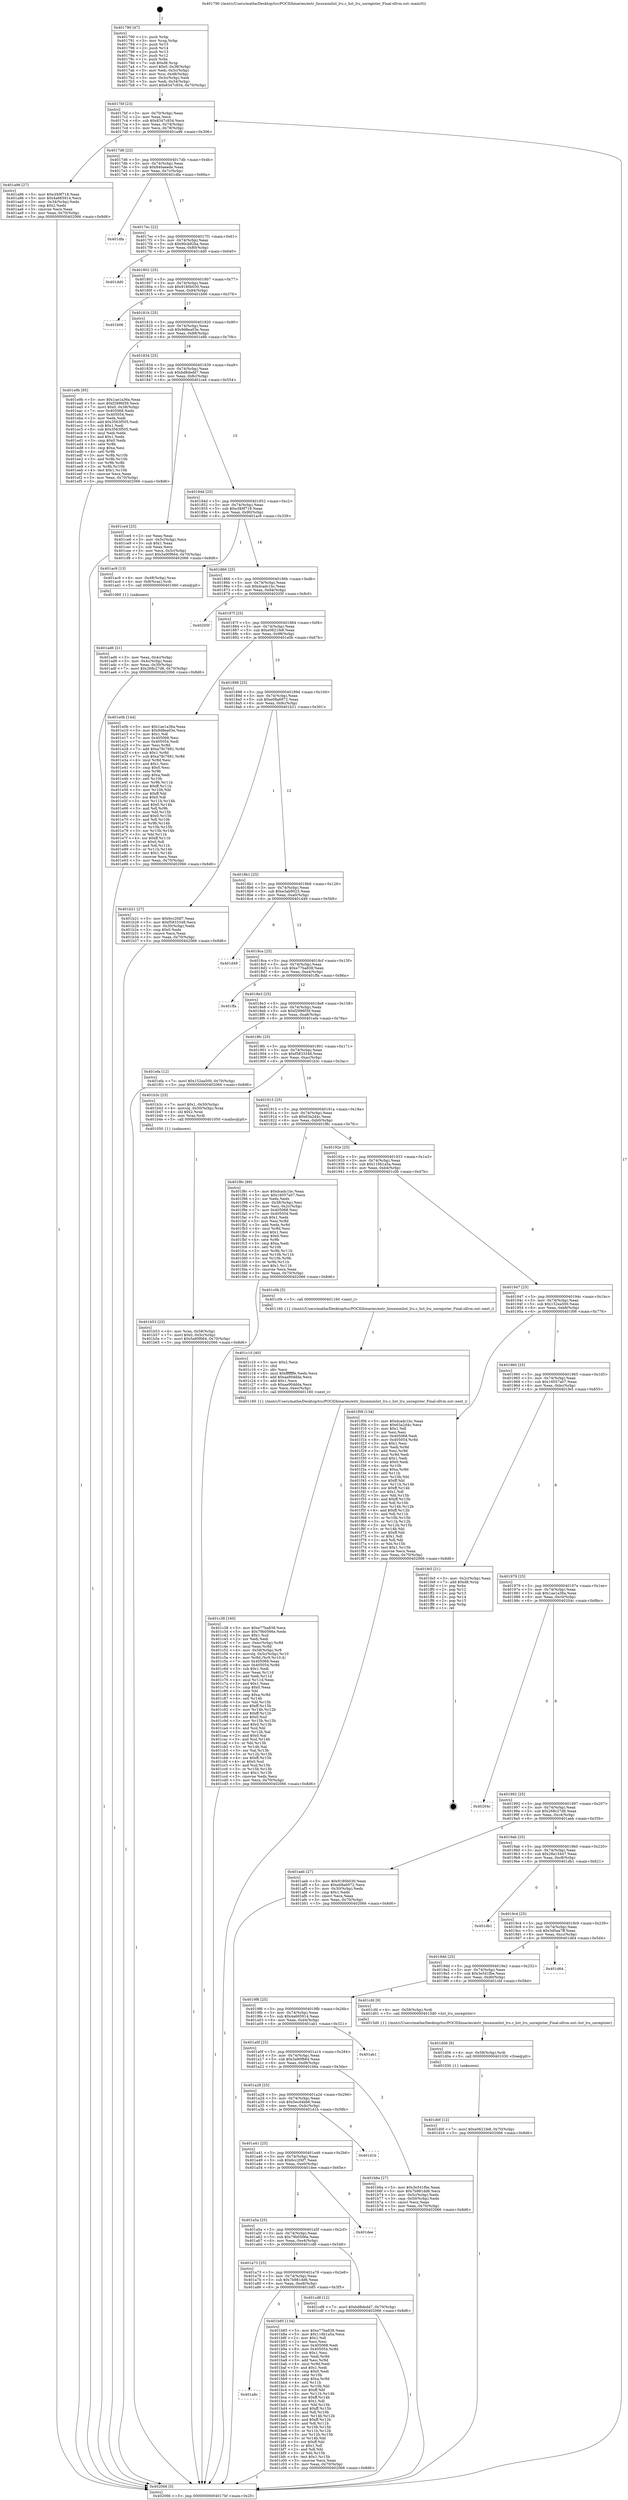 digraph "0x401790" {
  label = "0x401790 (/mnt/c/Users/mathe/Desktop/tcc/POCII/binaries/extr_linuxmmlist_lru.c_list_lru_unregister_Final-ollvm.out::main(0))"
  labelloc = "t"
  node[shape=record]

  Entry [label="",width=0.3,height=0.3,shape=circle,fillcolor=black,style=filled]
  "0x4017bf" [label="{
     0x4017bf [23]\l
     | [instrs]\l
     &nbsp;&nbsp;0x4017bf \<+3\>: mov -0x70(%rbp),%eax\l
     &nbsp;&nbsp;0x4017c2 \<+2\>: mov %eax,%ecx\l
     &nbsp;&nbsp;0x4017c4 \<+6\>: sub $0x8347c934,%ecx\l
     &nbsp;&nbsp;0x4017ca \<+3\>: mov %eax,-0x74(%rbp)\l
     &nbsp;&nbsp;0x4017cd \<+3\>: mov %ecx,-0x78(%rbp)\l
     &nbsp;&nbsp;0x4017d0 \<+6\>: je 0000000000401a96 \<main+0x306\>\l
  }"]
  "0x401a96" [label="{
     0x401a96 [27]\l
     | [instrs]\l
     &nbsp;&nbsp;0x401a96 \<+5\>: mov $0xcf49f718,%eax\l
     &nbsp;&nbsp;0x401a9b \<+5\>: mov $0x4a665914,%ecx\l
     &nbsp;&nbsp;0x401aa0 \<+3\>: mov -0x34(%rbp),%edx\l
     &nbsp;&nbsp;0x401aa3 \<+3\>: cmp $0x2,%edx\l
     &nbsp;&nbsp;0x401aa6 \<+3\>: cmovne %ecx,%eax\l
     &nbsp;&nbsp;0x401aa9 \<+3\>: mov %eax,-0x70(%rbp)\l
     &nbsp;&nbsp;0x401aac \<+5\>: jmp 0000000000402066 \<main+0x8d6\>\l
  }"]
  "0x4017d6" [label="{
     0x4017d6 [22]\l
     | [instrs]\l
     &nbsp;&nbsp;0x4017d6 \<+5\>: jmp 00000000004017db \<main+0x4b\>\l
     &nbsp;&nbsp;0x4017db \<+3\>: mov -0x74(%rbp),%eax\l
     &nbsp;&nbsp;0x4017de \<+5\>: sub $0x840aeede,%eax\l
     &nbsp;&nbsp;0x4017e3 \<+3\>: mov %eax,-0x7c(%rbp)\l
     &nbsp;&nbsp;0x4017e6 \<+6\>: je 0000000000401dfa \<main+0x66a\>\l
  }"]
  "0x402066" [label="{
     0x402066 [5]\l
     | [instrs]\l
     &nbsp;&nbsp;0x402066 \<+5\>: jmp 00000000004017bf \<main+0x2f\>\l
  }"]
  "0x401790" [label="{
     0x401790 [47]\l
     | [instrs]\l
     &nbsp;&nbsp;0x401790 \<+1\>: push %rbp\l
     &nbsp;&nbsp;0x401791 \<+3\>: mov %rsp,%rbp\l
     &nbsp;&nbsp;0x401794 \<+2\>: push %r15\l
     &nbsp;&nbsp;0x401796 \<+2\>: push %r14\l
     &nbsp;&nbsp;0x401798 \<+2\>: push %r13\l
     &nbsp;&nbsp;0x40179a \<+2\>: push %r12\l
     &nbsp;&nbsp;0x40179c \<+1\>: push %rbx\l
     &nbsp;&nbsp;0x40179d \<+7\>: sub $0xd8,%rsp\l
     &nbsp;&nbsp;0x4017a4 \<+7\>: movl $0x0,-0x38(%rbp)\l
     &nbsp;&nbsp;0x4017ab \<+3\>: mov %edi,-0x3c(%rbp)\l
     &nbsp;&nbsp;0x4017ae \<+4\>: mov %rsi,-0x48(%rbp)\l
     &nbsp;&nbsp;0x4017b2 \<+3\>: mov -0x3c(%rbp),%edi\l
     &nbsp;&nbsp;0x4017b5 \<+3\>: mov %edi,-0x34(%rbp)\l
     &nbsp;&nbsp;0x4017b8 \<+7\>: movl $0x8347c934,-0x70(%rbp)\l
  }"]
  Exit [label="",width=0.3,height=0.3,shape=circle,fillcolor=black,style=filled,peripheries=2]
  "0x401dfa" [label="{
     0x401dfa\l
  }", style=dashed]
  "0x4017ec" [label="{
     0x4017ec [22]\l
     | [instrs]\l
     &nbsp;&nbsp;0x4017ec \<+5\>: jmp 00000000004017f1 \<main+0x61\>\l
     &nbsp;&nbsp;0x4017f1 \<+3\>: mov -0x74(%rbp),%eax\l
     &nbsp;&nbsp;0x4017f4 \<+5\>: sub $0x90cb82ba,%eax\l
     &nbsp;&nbsp;0x4017f9 \<+3\>: mov %eax,-0x80(%rbp)\l
     &nbsp;&nbsp;0x4017fc \<+6\>: je 0000000000401dd0 \<main+0x640\>\l
  }"]
  "0x401d0f" [label="{
     0x401d0f [12]\l
     | [instrs]\l
     &nbsp;&nbsp;0x401d0f \<+7\>: movl $0xe0621fe8,-0x70(%rbp)\l
     &nbsp;&nbsp;0x401d16 \<+5\>: jmp 0000000000402066 \<main+0x8d6\>\l
  }"]
  "0x401dd0" [label="{
     0x401dd0\l
  }", style=dashed]
  "0x401802" [label="{
     0x401802 [25]\l
     | [instrs]\l
     &nbsp;&nbsp;0x401802 \<+5\>: jmp 0000000000401807 \<main+0x77\>\l
     &nbsp;&nbsp;0x401807 \<+3\>: mov -0x74(%rbp),%eax\l
     &nbsp;&nbsp;0x40180a \<+5\>: sub $0x9180b030,%eax\l
     &nbsp;&nbsp;0x40180f \<+6\>: mov %eax,-0x84(%rbp)\l
     &nbsp;&nbsp;0x401815 \<+6\>: je 0000000000401b06 \<main+0x376\>\l
  }"]
  "0x401d06" [label="{
     0x401d06 [9]\l
     | [instrs]\l
     &nbsp;&nbsp;0x401d06 \<+4\>: mov -0x58(%rbp),%rdi\l
     &nbsp;&nbsp;0x401d0a \<+5\>: call 0000000000401030 \<free@plt\>\l
     | [calls]\l
     &nbsp;&nbsp;0x401030 \{1\} (unknown)\l
  }"]
  "0x401b06" [label="{
     0x401b06\l
  }", style=dashed]
  "0x40181b" [label="{
     0x40181b [25]\l
     | [instrs]\l
     &nbsp;&nbsp;0x40181b \<+5\>: jmp 0000000000401820 \<main+0x90\>\l
     &nbsp;&nbsp;0x401820 \<+3\>: mov -0x74(%rbp),%eax\l
     &nbsp;&nbsp;0x401823 \<+5\>: sub $0x9d8ea03e,%eax\l
     &nbsp;&nbsp;0x401828 \<+6\>: mov %eax,-0x88(%rbp)\l
     &nbsp;&nbsp;0x40182e \<+6\>: je 0000000000401e9b \<main+0x70b\>\l
  }"]
  "0x401c38" [label="{
     0x401c38 [160]\l
     | [instrs]\l
     &nbsp;&nbsp;0x401c38 \<+5\>: mov $0xe77ba838,%ecx\l
     &nbsp;&nbsp;0x401c3d \<+5\>: mov $0x79b0566e,%edx\l
     &nbsp;&nbsp;0x401c42 \<+3\>: mov $0x1,%sil\l
     &nbsp;&nbsp;0x401c45 \<+2\>: xor %edi,%edi\l
     &nbsp;&nbsp;0x401c47 \<+7\>: mov -0xec(%rbp),%r8d\l
     &nbsp;&nbsp;0x401c4e \<+4\>: imul %eax,%r8d\l
     &nbsp;&nbsp;0x401c52 \<+4\>: mov -0x58(%rbp),%r9\l
     &nbsp;&nbsp;0x401c56 \<+4\>: movslq -0x5c(%rbp),%r10\l
     &nbsp;&nbsp;0x401c5a \<+4\>: mov %r8d,(%r9,%r10,4)\l
     &nbsp;&nbsp;0x401c5e \<+7\>: mov 0x405068,%eax\l
     &nbsp;&nbsp;0x401c65 \<+8\>: mov 0x405054,%r8d\l
     &nbsp;&nbsp;0x401c6d \<+3\>: sub $0x1,%edi\l
     &nbsp;&nbsp;0x401c70 \<+3\>: mov %eax,%r11d\l
     &nbsp;&nbsp;0x401c73 \<+3\>: add %edi,%r11d\l
     &nbsp;&nbsp;0x401c76 \<+4\>: imul %r11d,%eax\l
     &nbsp;&nbsp;0x401c7a \<+3\>: and $0x1,%eax\l
     &nbsp;&nbsp;0x401c7d \<+3\>: cmp $0x0,%eax\l
     &nbsp;&nbsp;0x401c80 \<+3\>: sete %bl\l
     &nbsp;&nbsp;0x401c83 \<+4\>: cmp $0xa,%r8d\l
     &nbsp;&nbsp;0x401c87 \<+4\>: setl %r14b\l
     &nbsp;&nbsp;0x401c8b \<+3\>: mov %bl,%r15b\l
     &nbsp;&nbsp;0x401c8e \<+4\>: xor $0xff,%r15b\l
     &nbsp;&nbsp;0x401c92 \<+3\>: mov %r14b,%r12b\l
     &nbsp;&nbsp;0x401c95 \<+4\>: xor $0xff,%r12b\l
     &nbsp;&nbsp;0x401c99 \<+4\>: xor $0x0,%sil\l
     &nbsp;&nbsp;0x401c9d \<+3\>: mov %r15b,%r13b\l
     &nbsp;&nbsp;0x401ca0 \<+4\>: and $0x0,%r13b\l
     &nbsp;&nbsp;0x401ca4 \<+3\>: and %sil,%bl\l
     &nbsp;&nbsp;0x401ca7 \<+3\>: mov %r12b,%al\l
     &nbsp;&nbsp;0x401caa \<+2\>: and $0x0,%al\l
     &nbsp;&nbsp;0x401cac \<+3\>: and %sil,%r14b\l
     &nbsp;&nbsp;0x401caf \<+3\>: or %bl,%r13b\l
     &nbsp;&nbsp;0x401cb2 \<+3\>: or %r14b,%al\l
     &nbsp;&nbsp;0x401cb5 \<+3\>: xor %al,%r13b\l
     &nbsp;&nbsp;0x401cb8 \<+3\>: or %r12b,%r15b\l
     &nbsp;&nbsp;0x401cbb \<+4\>: xor $0xff,%r15b\l
     &nbsp;&nbsp;0x401cbf \<+4\>: or $0x0,%sil\l
     &nbsp;&nbsp;0x401cc3 \<+3\>: and %sil,%r15b\l
     &nbsp;&nbsp;0x401cc6 \<+3\>: or %r15b,%r13b\l
     &nbsp;&nbsp;0x401cc9 \<+4\>: test $0x1,%r13b\l
     &nbsp;&nbsp;0x401ccd \<+3\>: cmovne %edx,%ecx\l
     &nbsp;&nbsp;0x401cd0 \<+3\>: mov %ecx,-0x70(%rbp)\l
     &nbsp;&nbsp;0x401cd3 \<+5\>: jmp 0000000000402066 \<main+0x8d6\>\l
  }"]
  "0x401e9b" [label="{
     0x401e9b [95]\l
     | [instrs]\l
     &nbsp;&nbsp;0x401e9b \<+5\>: mov $0x1ae1a36a,%eax\l
     &nbsp;&nbsp;0x401ea0 \<+5\>: mov $0xf2996f39,%ecx\l
     &nbsp;&nbsp;0x401ea5 \<+7\>: movl $0x0,-0x38(%rbp)\l
     &nbsp;&nbsp;0x401eac \<+7\>: mov 0x405068,%edx\l
     &nbsp;&nbsp;0x401eb3 \<+7\>: mov 0x405054,%esi\l
     &nbsp;&nbsp;0x401eba \<+2\>: mov %edx,%edi\l
     &nbsp;&nbsp;0x401ebc \<+6\>: add $0x3563f505,%edi\l
     &nbsp;&nbsp;0x401ec2 \<+3\>: sub $0x1,%edi\l
     &nbsp;&nbsp;0x401ec5 \<+6\>: sub $0x3563f505,%edi\l
     &nbsp;&nbsp;0x401ecb \<+3\>: imul %edi,%edx\l
     &nbsp;&nbsp;0x401ece \<+3\>: and $0x1,%edx\l
     &nbsp;&nbsp;0x401ed1 \<+3\>: cmp $0x0,%edx\l
     &nbsp;&nbsp;0x401ed4 \<+4\>: sete %r8b\l
     &nbsp;&nbsp;0x401ed8 \<+3\>: cmp $0xa,%esi\l
     &nbsp;&nbsp;0x401edb \<+4\>: setl %r9b\l
     &nbsp;&nbsp;0x401edf \<+3\>: mov %r8b,%r10b\l
     &nbsp;&nbsp;0x401ee2 \<+3\>: and %r9b,%r10b\l
     &nbsp;&nbsp;0x401ee5 \<+3\>: xor %r9b,%r8b\l
     &nbsp;&nbsp;0x401ee8 \<+3\>: or %r8b,%r10b\l
     &nbsp;&nbsp;0x401eeb \<+4\>: test $0x1,%r10b\l
     &nbsp;&nbsp;0x401eef \<+3\>: cmovne %ecx,%eax\l
     &nbsp;&nbsp;0x401ef2 \<+3\>: mov %eax,-0x70(%rbp)\l
     &nbsp;&nbsp;0x401ef5 \<+5\>: jmp 0000000000402066 \<main+0x8d6\>\l
  }"]
  "0x401834" [label="{
     0x401834 [25]\l
     | [instrs]\l
     &nbsp;&nbsp;0x401834 \<+5\>: jmp 0000000000401839 \<main+0xa9\>\l
     &nbsp;&nbsp;0x401839 \<+3\>: mov -0x74(%rbp),%eax\l
     &nbsp;&nbsp;0x40183c \<+5\>: sub $0xbd8dedd7,%eax\l
     &nbsp;&nbsp;0x401841 \<+6\>: mov %eax,-0x8c(%rbp)\l
     &nbsp;&nbsp;0x401847 \<+6\>: je 0000000000401ce4 \<main+0x554\>\l
  }"]
  "0x401c10" [label="{
     0x401c10 [40]\l
     | [instrs]\l
     &nbsp;&nbsp;0x401c10 \<+5\>: mov $0x2,%ecx\l
     &nbsp;&nbsp;0x401c15 \<+1\>: cltd\l
     &nbsp;&nbsp;0x401c16 \<+2\>: idiv %ecx\l
     &nbsp;&nbsp;0x401c18 \<+6\>: imul $0xfffffffe,%edx,%ecx\l
     &nbsp;&nbsp;0x401c1e \<+6\>: add $0xaa90ddda,%ecx\l
     &nbsp;&nbsp;0x401c24 \<+3\>: add $0x1,%ecx\l
     &nbsp;&nbsp;0x401c27 \<+6\>: sub $0xaa90ddda,%ecx\l
     &nbsp;&nbsp;0x401c2d \<+6\>: mov %ecx,-0xec(%rbp)\l
     &nbsp;&nbsp;0x401c33 \<+5\>: call 0000000000401160 \<next_i\>\l
     | [calls]\l
     &nbsp;&nbsp;0x401160 \{1\} (/mnt/c/Users/mathe/Desktop/tcc/POCII/binaries/extr_linuxmmlist_lru.c_list_lru_unregister_Final-ollvm.out::next_i)\l
  }"]
  "0x401ce4" [label="{
     0x401ce4 [25]\l
     | [instrs]\l
     &nbsp;&nbsp;0x401ce4 \<+2\>: xor %eax,%eax\l
     &nbsp;&nbsp;0x401ce6 \<+3\>: mov -0x5c(%rbp),%ecx\l
     &nbsp;&nbsp;0x401ce9 \<+3\>: sub $0x1,%eax\l
     &nbsp;&nbsp;0x401cec \<+2\>: sub %eax,%ecx\l
     &nbsp;&nbsp;0x401cee \<+3\>: mov %ecx,-0x5c(%rbp)\l
     &nbsp;&nbsp;0x401cf1 \<+7\>: movl $0x5a90f664,-0x70(%rbp)\l
     &nbsp;&nbsp;0x401cf8 \<+5\>: jmp 0000000000402066 \<main+0x8d6\>\l
  }"]
  "0x40184d" [label="{
     0x40184d [25]\l
     | [instrs]\l
     &nbsp;&nbsp;0x40184d \<+5\>: jmp 0000000000401852 \<main+0xc2\>\l
     &nbsp;&nbsp;0x401852 \<+3\>: mov -0x74(%rbp),%eax\l
     &nbsp;&nbsp;0x401855 \<+5\>: sub $0xcf49f718,%eax\l
     &nbsp;&nbsp;0x40185a \<+6\>: mov %eax,-0x90(%rbp)\l
     &nbsp;&nbsp;0x401860 \<+6\>: je 0000000000401ac9 \<main+0x339\>\l
  }"]
  "0x401a8c" [label="{
     0x401a8c\l
  }", style=dashed]
  "0x401ac9" [label="{
     0x401ac9 [13]\l
     | [instrs]\l
     &nbsp;&nbsp;0x401ac9 \<+4\>: mov -0x48(%rbp),%rax\l
     &nbsp;&nbsp;0x401acd \<+4\>: mov 0x8(%rax),%rdi\l
     &nbsp;&nbsp;0x401ad1 \<+5\>: call 0000000000401060 \<atoi@plt\>\l
     | [calls]\l
     &nbsp;&nbsp;0x401060 \{1\} (unknown)\l
  }"]
  "0x401866" [label="{
     0x401866 [25]\l
     | [instrs]\l
     &nbsp;&nbsp;0x401866 \<+5\>: jmp 000000000040186b \<main+0xdb\>\l
     &nbsp;&nbsp;0x40186b \<+3\>: mov -0x74(%rbp),%eax\l
     &nbsp;&nbsp;0x40186e \<+5\>: sub $0xdcadc1bc,%eax\l
     &nbsp;&nbsp;0x401873 \<+6\>: mov %eax,-0x94(%rbp)\l
     &nbsp;&nbsp;0x401879 \<+6\>: je 000000000040205f \<main+0x8cf\>\l
  }"]
  "0x401ad6" [label="{
     0x401ad6 [21]\l
     | [instrs]\l
     &nbsp;&nbsp;0x401ad6 \<+3\>: mov %eax,-0x4c(%rbp)\l
     &nbsp;&nbsp;0x401ad9 \<+3\>: mov -0x4c(%rbp),%eax\l
     &nbsp;&nbsp;0x401adc \<+3\>: mov %eax,-0x30(%rbp)\l
     &nbsp;&nbsp;0x401adf \<+7\>: movl $0x268c27d6,-0x70(%rbp)\l
     &nbsp;&nbsp;0x401ae6 \<+5\>: jmp 0000000000402066 \<main+0x8d6\>\l
  }"]
  "0x401b85" [label="{
     0x401b85 [134]\l
     | [instrs]\l
     &nbsp;&nbsp;0x401b85 \<+5\>: mov $0xe77ba838,%eax\l
     &nbsp;&nbsp;0x401b8a \<+5\>: mov $0x116b1a5a,%ecx\l
     &nbsp;&nbsp;0x401b8f \<+2\>: mov $0x1,%dl\l
     &nbsp;&nbsp;0x401b91 \<+2\>: xor %esi,%esi\l
     &nbsp;&nbsp;0x401b93 \<+7\>: mov 0x405068,%edi\l
     &nbsp;&nbsp;0x401b9a \<+8\>: mov 0x405054,%r8d\l
     &nbsp;&nbsp;0x401ba2 \<+3\>: sub $0x1,%esi\l
     &nbsp;&nbsp;0x401ba5 \<+3\>: mov %edi,%r9d\l
     &nbsp;&nbsp;0x401ba8 \<+3\>: add %esi,%r9d\l
     &nbsp;&nbsp;0x401bab \<+4\>: imul %r9d,%edi\l
     &nbsp;&nbsp;0x401baf \<+3\>: and $0x1,%edi\l
     &nbsp;&nbsp;0x401bb2 \<+3\>: cmp $0x0,%edi\l
     &nbsp;&nbsp;0x401bb5 \<+4\>: sete %r10b\l
     &nbsp;&nbsp;0x401bb9 \<+4\>: cmp $0xa,%r8d\l
     &nbsp;&nbsp;0x401bbd \<+4\>: setl %r11b\l
     &nbsp;&nbsp;0x401bc1 \<+3\>: mov %r10b,%bl\l
     &nbsp;&nbsp;0x401bc4 \<+3\>: xor $0xff,%bl\l
     &nbsp;&nbsp;0x401bc7 \<+3\>: mov %r11b,%r14b\l
     &nbsp;&nbsp;0x401bca \<+4\>: xor $0xff,%r14b\l
     &nbsp;&nbsp;0x401bce \<+3\>: xor $0x1,%dl\l
     &nbsp;&nbsp;0x401bd1 \<+3\>: mov %bl,%r15b\l
     &nbsp;&nbsp;0x401bd4 \<+4\>: and $0xff,%r15b\l
     &nbsp;&nbsp;0x401bd8 \<+3\>: and %dl,%r10b\l
     &nbsp;&nbsp;0x401bdb \<+3\>: mov %r14b,%r12b\l
     &nbsp;&nbsp;0x401bde \<+4\>: and $0xff,%r12b\l
     &nbsp;&nbsp;0x401be2 \<+3\>: and %dl,%r11b\l
     &nbsp;&nbsp;0x401be5 \<+3\>: or %r10b,%r15b\l
     &nbsp;&nbsp;0x401be8 \<+3\>: or %r11b,%r12b\l
     &nbsp;&nbsp;0x401beb \<+3\>: xor %r12b,%r15b\l
     &nbsp;&nbsp;0x401bee \<+3\>: or %r14b,%bl\l
     &nbsp;&nbsp;0x401bf1 \<+3\>: xor $0xff,%bl\l
     &nbsp;&nbsp;0x401bf4 \<+3\>: or $0x1,%dl\l
     &nbsp;&nbsp;0x401bf7 \<+2\>: and %dl,%bl\l
     &nbsp;&nbsp;0x401bf9 \<+3\>: or %bl,%r15b\l
     &nbsp;&nbsp;0x401bfc \<+4\>: test $0x1,%r15b\l
     &nbsp;&nbsp;0x401c00 \<+3\>: cmovne %ecx,%eax\l
     &nbsp;&nbsp;0x401c03 \<+3\>: mov %eax,-0x70(%rbp)\l
     &nbsp;&nbsp;0x401c06 \<+5\>: jmp 0000000000402066 \<main+0x8d6\>\l
  }"]
  "0x40205f" [label="{
     0x40205f\l
  }", style=dashed]
  "0x40187f" [label="{
     0x40187f [25]\l
     | [instrs]\l
     &nbsp;&nbsp;0x40187f \<+5\>: jmp 0000000000401884 \<main+0xf4\>\l
     &nbsp;&nbsp;0x401884 \<+3\>: mov -0x74(%rbp),%eax\l
     &nbsp;&nbsp;0x401887 \<+5\>: sub $0xe0621fe8,%eax\l
     &nbsp;&nbsp;0x40188c \<+6\>: mov %eax,-0x98(%rbp)\l
     &nbsp;&nbsp;0x401892 \<+6\>: je 0000000000401e0b \<main+0x67b\>\l
  }"]
  "0x401a73" [label="{
     0x401a73 [25]\l
     | [instrs]\l
     &nbsp;&nbsp;0x401a73 \<+5\>: jmp 0000000000401a78 \<main+0x2e8\>\l
     &nbsp;&nbsp;0x401a78 \<+3\>: mov -0x74(%rbp),%eax\l
     &nbsp;&nbsp;0x401a7b \<+5\>: sub $0x7b981dd6,%eax\l
     &nbsp;&nbsp;0x401a80 \<+6\>: mov %eax,-0xe8(%rbp)\l
     &nbsp;&nbsp;0x401a86 \<+6\>: je 0000000000401b85 \<main+0x3f5\>\l
  }"]
  "0x401e0b" [label="{
     0x401e0b [144]\l
     | [instrs]\l
     &nbsp;&nbsp;0x401e0b \<+5\>: mov $0x1ae1a36a,%eax\l
     &nbsp;&nbsp;0x401e10 \<+5\>: mov $0x9d8ea03e,%ecx\l
     &nbsp;&nbsp;0x401e15 \<+2\>: mov $0x1,%dl\l
     &nbsp;&nbsp;0x401e17 \<+7\>: mov 0x405068,%esi\l
     &nbsp;&nbsp;0x401e1e \<+7\>: mov 0x405054,%edi\l
     &nbsp;&nbsp;0x401e25 \<+3\>: mov %esi,%r8d\l
     &nbsp;&nbsp;0x401e28 \<+7\>: add $0xa78c7681,%r8d\l
     &nbsp;&nbsp;0x401e2f \<+4\>: sub $0x1,%r8d\l
     &nbsp;&nbsp;0x401e33 \<+7\>: sub $0xa78c7681,%r8d\l
     &nbsp;&nbsp;0x401e3a \<+4\>: imul %r8d,%esi\l
     &nbsp;&nbsp;0x401e3e \<+3\>: and $0x1,%esi\l
     &nbsp;&nbsp;0x401e41 \<+3\>: cmp $0x0,%esi\l
     &nbsp;&nbsp;0x401e44 \<+4\>: sete %r9b\l
     &nbsp;&nbsp;0x401e48 \<+3\>: cmp $0xa,%edi\l
     &nbsp;&nbsp;0x401e4b \<+4\>: setl %r10b\l
     &nbsp;&nbsp;0x401e4f \<+3\>: mov %r9b,%r11b\l
     &nbsp;&nbsp;0x401e52 \<+4\>: xor $0xff,%r11b\l
     &nbsp;&nbsp;0x401e56 \<+3\>: mov %r10b,%bl\l
     &nbsp;&nbsp;0x401e59 \<+3\>: xor $0xff,%bl\l
     &nbsp;&nbsp;0x401e5c \<+3\>: xor $0x0,%dl\l
     &nbsp;&nbsp;0x401e5f \<+3\>: mov %r11b,%r14b\l
     &nbsp;&nbsp;0x401e62 \<+4\>: and $0x0,%r14b\l
     &nbsp;&nbsp;0x401e66 \<+3\>: and %dl,%r9b\l
     &nbsp;&nbsp;0x401e69 \<+3\>: mov %bl,%r15b\l
     &nbsp;&nbsp;0x401e6c \<+4\>: and $0x0,%r15b\l
     &nbsp;&nbsp;0x401e70 \<+3\>: and %dl,%r10b\l
     &nbsp;&nbsp;0x401e73 \<+3\>: or %r9b,%r14b\l
     &nbsp;&nbsp;0x401e76 \<+3\>: or %r10b,%r15b\l
     &nbsp;&nbsp;0x401e79 \<+3\>: xor %r15b,%r14b\l
     &nbsp;&nbsp;0x401e7c \<+3\>: or %bl,%r11b\l
     &nbsp;&nbsp;0x401e7f \<+4\>: xor $0xff,%r11b\l
     &nbsp;&nbsp;0x401e83 \<+3\>: or $0x0,%dl\l
     &nbsp;&nbsp;0x401e86 \<+3\>: and %dl,%r11b\l
     &nbsp;&nbsp;0x401e89 \<+3\>: or %r11b,%r14b\l
     &nbsp;&nbsp;0x401e8c \<+4\>: test $0x1,%r14b\l
     &nbsp;&nbsp;0x401e90 \<+3\>: cmovne %ecx,%eax\l
     &nbsp;&nbsp;0x401e93 \<+3\>: mov %eax,-0x70(%rbp)\l
     &nbsp;&nbsp;0x401e96 \<+5\>: jmp 0000000000402066 \<main+0x8d6\>\l
  }"]
  "0x401898" [label="{
     0x401898 [25]\l
     | [instrs]\l
     &nbsp;&nbsp;0x401898 \<+5\>: jmp 000000000040189d \<main+0x10d\>\l
     &nbsp;&nbsp;0x40189d \<+3\>: mov -0x74(%rbp),%eax\l
     &nbsp;&nbsp;0x4018a0 \<+5\>: sub $0xe08a6972,%eax\l
     &nbsp;&nbsp;0x4018a5 \<+6\>: mov %eax,-0x9c(%rbp)\l
     &nbsp;&nbsp;0x4018ab \<+6\>: je 0000000000401b21 \<main+0x391\>\l
  }"]
  "0x401cd8" [label="{
     0x401cd8 [12]\l
     | [instrs]\l
     &nbsp;&nbsp;0x401cd8 \<+7\>: movl $0xbd8dedd7,-0x70(%rbp)\l
     &nbsp;&nbsp;0x401cdf \<+5\>: jmp 0000000000402066 \<main+0x8d6\>\l
  }"]
  "0x401b21" [label="{
     0x401b21 [27]\l
     | [instrs]\l
     &nbsp;&nbsp;0x401b21 \<+5\>: mov $0x6cc2f4f7,%eax\l
     &nbsp;&nbsp;0x401b26 \<+5\>: mov $0xf5833348,%ecx\l
     &nbsp;&nbsp;0x401b2b \<+3\>: mov -0x30(%rbp),%edx\l
     &nbsp;&nbsp;0x401b2e \<+3\>: cmp $0x0,%edx\l
     &nbsp;&nbsp;0x401b31 \<+3\>: cmove %ecx,%eax\l
     &nbsp;&nbsp;0x401b34 \<+3\>: mov %eax,-0x70(%rbp)\l
     &nbsp;&nbsp;0x401b37 \<+5\>: jmp 0000000000402066 \<main+0x8d6\>\l
  }"]
  "0x4018b1" [label="{
     0x4018b1 [25]\l
     | [instrs]\l
     &nbsp;&nbsp;0x4018b1 \<+5\>: jmp 00000000004018b6 \<main+0x126\>\l
     &nbsp;&nbsp;0x4018b6 \<+3\>: mov -0x74(%rbp),%eax\l
     &nbsp;&nbsp;0x4018b9 \<+5\>: sub $0xe3ab9023,%eax\l
     &nbsp;&nbsp;0x4018be \<+6\>: mov %eax,-0xa0(%rbp)\l
     &nbsp;&nbsp;0x4018c4 \<+6\>: je 0000000000401d49 \<main+0x5b9\>\l
  }"]
  "0x401a5a" [label="{
     0x401a5a [25]\l
     | [instrs]\l
     &nbsp;&nbsp;0x401a5a \<+5\>: jmp 0000000000401a5f \<main+0x2cf\>\l
     &nbsp;&nbsp;0x401a5f \<+3\>: mov -0x74(%rbp),%eax\l
     &nbsp;&nbsp;0x401a62 \<+5\>: sub $0x79b0566e,%eax\l
     &nbsp;&nbsp;0x401a67 \<+6\>: mov %eax,-0xe4(%rbp)\l
     &nbsp;&nbsp;0x401a6d \<+6\>: je 0000000000401cd8 \<main+0x548\>\l
  }"]
  "0x401d49" [label="{
     0x401d49\l
  }", style=dashed]
  "0x4018ca" [label="{
     0x4018ca [25]\l
     | [instrs]\l
     &nbsp;&nbsp;0x4018ca \<+5\>: jmp 00000000004018cf \<main+0x13f\>\l
     &nbsp;&nbsp;0x4018cf \<+3\>: mov -0x74(%rbp),%eax\l
     &nbsp;&nbsp;0x4018d2 \<+5\>: sub $0xe77ba838,%eax\l
     &nbsp;&nbsp;0x4018d7 \<+6\>: mov %eax,-0xa4(%rbp)\l
     &nbsp;&nbsp;0x4018dd \<+6\>: je 0000000000401ffa \<main+0x86a\>\l
  }"]
  "0x401dee" [label="{
     0x401dee\l
  }", style=dashed]
  "0x401ffa" [label="{
     0x401ffa\l
  }", style=dashed]
  "0x4018e3" [label="{
     0x4018e3 [25]\l
     | [instrs]\l
     &nbsp;&nbsp;0x4018e3 \<+5\>: jmp 00000000004018e8 \<main+0x158\>\l
     &nbsp;&nbsp;0x4018e8 \<+3\>: mov -0x74(%rbp),%eax\l
     &nbsp;&nbsp;0x4018eb \<+5\>: sub $0xf2996f39,%eax\l
     &nbsp;&nbsp;0x4018f0 \<+6\>: mov %eax,-0xa8(%rbp)\l
     &nbsp;&nbsp;0x4018f6 \<+6\>: je 0000000000401efa \<main+0x76a\>\l
  }"]
  "0x401a41" [label="{
     0x401a41 [25]\l
     | [instrs]\l
     &nbsp;&nbsp;0x401a41 \<+5\>: jmp 0000000000401a46 \<main+0x2b6\>\l
     &nbsp;&nbsp;0x401a46 \<+3\>: mov -0x74(%rbp),%eax\l
     &nbsp;&nbsp;0x401a49 \<+5\>: sub $0x6cc2f4f7,%eax\l
     &nbsp;&nbsp;0x401a4e \<+6\>: mov %eax,-0xe0(%rbp)\l
     &nbsp;&nbsp;0x401a54 \<+6\>: je 0000000000401dee \<main+0x65e\>\l
  }"]
  "0x401efa" [label="{
     0x401efa [12]\l
     | [instrs]\l
     &nbsp;&nbsp;0x401efa \<+7\>: movl $0x152ea500,-0x70(%rbp)\l
     &nbsp;&nbsp;0x401f01 \<+5\>: jmp 0000000000402066 \<main+0x8d6\>\l
  }"]
  "0x4018fc" [label="{
     0x4018fc [25]\l
     | [instrs]\l
     &nbsp;&nbsp;0x4018fc \<+5\>: jmp 0000000000401901 \<main+0x171\>\l
     &nbsp;&nbsp;0x401901 \<+3\>: mov -0x74(%rbp),%eax\l
     &nbsp;&nbsp;0x401904 \<+5\>: sub $0xf5833348,%eax\l
     &nbsp;&nbsp;0x401909 \<+6\>: mov %eax,-0xac(%rbp)\l
     &nbsp;&nbsp;0x40190f \<+6\>: je 0000000000401b3c \<main+0x3ac\>\l
  }"]
  "0x401d1b" [label="{
     0x401d1b\l
  }", style=dashed]
  "0x401b3c" [label="{
     0x401b3c [23]\l
     | [instrs]\l
     &nbsp;&nbsp;0x401b3c \<+7\>: movl $0x1,-0x50(%rbp)\l
     &nbsp;&nbsp;0x401b43 \<+4\>: movslq -0x50(%rbp),%rax\l
     &nbsp;&nbsp;0x401b47 \<+4\>: shl $0x2,%rax\l
     &nbsp;&nbsp;0x401b4b \<+3\>: mov %rax,%rdi\l
     &nbsp;&nbsp;0x401b4e \<+5\>: call 0000000000401050 \<malloc@plt\>\l
     | [calls]\l
     &nbsp;&nbsp;0x401050 \{1\} (unknown)\l
  }"]
  "0x401915" [label="{
     0x401915 [25]\l
     | [instrs]\l
     &nbsp;&nbsp;0x401915 \<+5\>: jmp 000000000040191a \<main+0x18a\>\l
     &nbsp;&nbsp;0x40191a \<+3\>: mov -0x74(%rbp),%eax\l
     &nbsp;&nbsp;0x40191d \<+5\>: sub $0x63a2d4c,%eax\l
     &nbsp;&nbsp;0x401922 \<+6\>: mov %eax,-0xb0(%rbp)\l
     &nbsp;&nbsp;0x401928 \<+6\>: je 0000000000401f8c \<main+0x7fc\>\l
  }"]
  "0x401a28" [label="{
     0x401a28 [25]\l
     | [instrs]\l
     &nbsp;&nbsp;0x401a28 \<+5\>: jmp 0000000000401a2d \<main+0x29d\>\l
     &nbsp;&nbsp;0x401a2d \<+3\>: mov -0x74(%rbp),%eax\l
     &nbsp;&nbsp;0x401a30 \<+5\>: sub $0x5ecd4bb6,%eax\l
     &nbsp;&nbsp;0x401a35 \<+6\>: mov %eax,-0xdc(%rbp)\l
     &nbsp;&nbsp;0x401a3b \<+6\>: je 0000000000401d1b \<main+0x58b\>\l
  }"]
  "0x401f8c" [label="{
     0x401f8c [89]\l
     | [instrs]\l
     &nbsp;&nbsp;0x401f8c \<+5\>: mov $0xdcadc1bc,%eax\l
     &nbsp;&nbsp;0x401f91 \<+5\>: mov $0x16057a07,%ecx\l
     &nbsp;&nbsp;0x401f96 \<+2\>: xor %edx,%edx\l
     &nbsp;&nbsp;0x401f98 \<+3\>: mov -0x38(%rbp),%esi\l
     &nbsp;&nbsp;0x401f9b \<+3\>: mov %esi,-0x2c(%rbp)\l
     &nbsp;&nbsp;0x401f9e \<+7\>: mov 0x405068,%esi\l
     &nbsp;&nbsp;0x401fa5 \<+7\>: mov 0x405054,%edi\l
     &nbsp;&nbsp;0x401fac \<+3\>: sub $0x1,%edx\l
     &nbsp;&nbsp;0x401faf \<+3\>: mov %esi,%r8d\l
     &nbsp;&nbsp;0x401fb2 \<+3\>: add %edx,%r8d\l
     &nbsp;&nbsp;0x401fb5 \<+4\>: imul %r8d,%esi\l
     &nbsp;&nbsp;0x401fb9 \<+3\>: and $0x1,%esi\l
     &nbsp;&nbsp;0x401fbc \<+3\>: cmp $0x0,%esi\l
     &nbsp;&nbsp;0x401fbf \<+4\>: sete %r9b\l
     &nbsp;&nbsp;0x401fc3 \<+3\>: cmp $0xa,%edi\l
     &nbsp;&nbsp;0x401fc6 \<+4\>: setl %r10b\l
     &nbsp;&nbsp;0x401fca \<+3\>: mov %r9b,%r11b\l
     &nbsp;&nbsp;0x401fcd \<+3\>: and %r10b,%r11b\l
     &nbsp;&nbsp;0x401fd0 \<+3\>: xor %r10b,%r9b\l
     &nbsp;&nbsp;0x401fd3 \<+3\>: or %r9b,%r11b\l
     &nbsp;&nbsp;0x401fd6 \<+4\>: test $0x1,%r11b\l
     &nbsp;&nbsp;0x401fda \<+3\>: cmovne %ecx,%eax\l
     &nbsp;&nbsp;0x401fdd \<+3\>: mov %eax,-0x70(%rbp)\l
     &nbsp;&nbsp;0x401fe0 \<+5\>: jmp 0000000000402066 \<main+0x8d6\>\l
  }"]
  "0x40192e" [label="{
     0x40192e [25]\l
     | [instrs]\l
     &nbsp;&nbsp;0x40192e \<+5\>: jmp 0000000000401933 \<main+0x1a3\>\l
     &nbsp;&nbsp;0x401933 \<+3\>: mov -0x74(%rbp),%eax\l
     &nbsp;&nbsp;0x401936 \<+5\>: sub $0x116b1a5a,%eax\l
     &nbsp;&nbsp;0x40193b \<+6\>: mov %eax,-0xb4(%rbp)\l
     &nbsp;&nbsp;0x401941 \<+6\>: je 0000000000401c0b \<main+0x47b\>\l
  }"]
  "0x401b6a" [label="{
     0x401b6a [27]\l
     | [instrs]\l
     &nbsp;&nbsp;0x401b6a \<+5\>: mov $0x3e541fbe,%eax\l
     &nbsp;&nbsp;0x401b6f \<+5\>: mov $0x7b981dd6,%ecx\l
     &nbsp;&nbsp;0x401b74 \<+3\>: mov -0x5c(%rbp),%edx\l
     &nbsp;&nbsp;0x401b77 \<+3\>: cmp -0x50(%rbp),%edx\l
     &nbsp;&nbsp;0x401b7a \<+3\>: cmovl %ecx,%eax\l
     &nbsp;&nbsp;0x401b7d \<+3\>: mov %eax,-0x70(%rbp)\l
     &nbsp;&nbsp;0x401b80 \<+5\>: jmp 0000000000402066 \<main+0x8d6\>\l
  }"]
  "0x401c0b" [label="{
     0x401c0b [5]\l
     | [instrs]\l
     &nbsp;&nbsp;0x401c0b \<+5\>: call 0000000000401160 \<next_i\>\l
     | [calls]\l
     &nbsp;&nbsp;0x401160 \{1\} (/mnt/c/Users/mathe/Desktop/tcc/POCII/binaries/extr_linuxmmlist_lru.c_list_lru_unregister_Final-ollvm.out::next_i)\l
  }"]
  "0x401947" [label="{
     0x401947 [25]\l
     | [instrs]\l
     &nbsp;&nbsp;0x401947 \<+5\>: jmp 000000000040194c \<main+0x1bc\>\l
     &nbsp;&nbsp;0x40194c \<+3\>: mov -0x74(%rbp),%eax\l
     &nbsp;&nbsp;0x40194f \<+5\>: sub $0x152ea500,%eax\l
     &nbsp;&nbsp;0x401954 \<+6\>: mov %eax,-0xb8(%rbp)\l
     &nbsp;&nbsp;0x40195a \<+6\>: je 0000000000401f06 \<main+0x776\>\l
  }"]
  "0x401a0f" [label="{
     0x401a0f [25]\l
     | [instrs]\l
     &nbsp;&nbsp;0x401a0f \<+5\>: jmp 0000000000401a14 \<main+0x284\>\l
     &nbsp;&nbsp;0x401a14 \<+3\>: mov -0x74(%rbp),%eax\l
     &nbsp;&nbsp;0x401a17 \<+5\>: sub $0x5a90f664,%eax\l
     &nbsp;&nbsp;0x401a1c \<+6\>: mov %eax,-0xd8(%rbp)\l
     &nbsp;&nbsp;0x401a22 \<+6\>: je 0000000000401b6a \<main+0x3da\>\l
  }"]
  "0x401f06" [label="{
     0x401f06 [134]\l
     | [instrs]\l
     &nbsp;&nbsp;0x401f06 \<+5\>: mov $0xdcadc1bc,%eax\l
     &nbsp;&nbsp;0x401f0b \<+5\>: mov $0x63a2d4c,%ecx\l
     &nbsp;&nbsp;0x401f10 \<+2\>: mov $0x1,%dl\l
     &nbsp;&nbsp;0x401f12 \<+2\>: xor %esi,%esi\l
     &nbsp;&nbsp;0x401f14 \<+7\>: mov 0x405068,%edi\l
     &nbsp;&nbsp;0x401f1b \<+8\>: mov 0x405054,%r8d\l
     &nbsp;&nbsp;0x401f23 \<+3\>: sub $0x1,%esi\l
     &nbsp;&nbsp;0x401f26 \<+3\>: mov %edi,%r9d\l
     &nbsp;&nbsp;0x401f29 \<+3\>: add %esi,%r9d\l
     &nbsp;&nbsp;0x401f2c \<+4\>: imul %r9d,%edi\l
     &nbsp;&nbsp;0x401f30 \<+3\>: and $0x1,%edi\l
     &nbsp;&nbsp;0x401f33 \<+3\>: cmp $0x0,%edi\l
     &nbsp;&nbsp;0x401f36 \<+4\>: sete %r10b\l
     &nbsp;&nbsp;0x401f3a \<+4\>: cmp $0xa,%r8d\l
     &nbsp;&nbsp;0x401f3e \<+4\>: setl %r11b\l
     &nbsp;&nbsp;0x401f42 \<+3\>: mov %r10b,%bl\l
     &nbsp;&nbsp;0x401f45 \<+3\>: xor $0xff,%bl\l
     &nbsp;&nbsp;0x401f48 \<+3\>: mov %r11b,%r14b\l
     &nbsp;&nbsp;0x401f4b \<+4\>: xor $0xff,%r14b\l
     &nbsp;&nbsp;0x401f4f \<+3\>: xor $0x1,%dl\l
     &nbsp;&nbsp;0x401f52 \<+3\>: mov %bl,%r15b\l
     &nbsp;&nbsp;0x401f55 \<+4\>: and $0xff,%r15b\l
     &nbsp;&nbsp;0x401f59 \<+3\>: and %dl,%r10b\l
     &nbsp;&nbsp;0x401f5c \<+3\>: mov %r14b,%r12b\l
     &nbsp;&nbsp;0x401f5f \<+4\>: and $0xff,%r12b\l
     &nbsp;&nbsp;0x401f63 \<+3\>: and %dl,%r11b\l
     &nbsp;&nbsp;0x401f66 \<+3\>: or %r10b,%r15b\l
     &nbsp;&nbsp;0x401f69 \<+3\>: or %r11b,%r12b\l
     &nbsp;&nbsp;0x401f6c \<+3\>: xor %r12b,%r15b\l
     &nbsp;&nbsp;0x401f6f \<+3\>: or %r14b,%bl\l
     &nbsp;&nbsp;0x401f72 \<+3\>: xor $0xff,%bl\l
     &nbsp;&nbsp;0x401f75 \<+3\>: or $0x1,%dl\l
     &nbsp;&nbsp;0x401f78 \<+2\>: and %dl,%bl\l
     &nbsp;&nbsp;0x401f7a \<+3\>: or %bl,%r15b\l
     &nbsp;&nbsp;0x401f7d \<+4\>: test $0x1,%r15b\l
     &nbsp;&nbsp;0x401f81 \<+3\>: cmovne %ecx,%eax\l
     &nbsp;&nbsp;0x401f84 \<+3\>: mov %eax,-0x70(%rbp)\l
     &nbsp;&nbsp;0x401f87 \<+5\>: jmp 0000000000402066 \<main+0x8d6\>\l
  }"]
  "0x401960" [label="{
     0x401960 [25]\l
     | [instrs]\l
     &nbsp;&nbsp;0x401960 \<+5\>: jmp 0000000000401965 \<main+0x1d5\>\l
     &nbsp;&nbsp;0x401965 \<+3\>: mov -0x74(%rbp),%eax\l
     &nbsp;&nbsp;0x401968 \<+5\>: sub $0x16057a07,%eax\l
     &nbsp;&nbsp;0x40196d \<+6\>: mov %eax,-0xbc(%rbp)\l
     &nbsp;&nbsp;0x401973 \<+6\>: je 0000000000401fe5 \<main+0x855\>\l
  }"]
  "0x401ab1" [label="{
     0x401ab1\l
  }", style=dashed]
  "0x401fe5" [label="{
     0x401fe5 [21]\l
     | [instrs]\l
     &nbsp;&nbsp;0x401fe5 \<+3\>: mov -0x2c(%rbp),%eax\l
     &nbsp;&nbsp;0x401fe8 \<+7\>: add $0xd8,%rsp\l
     &nbsp;&nbsp;0x401fef \<+1\>: pop %rbx\l
     &nbsp;&nbsp;0x401ff0 \<+2\>: pop %r12\l
     &nbsp;&nbsp;0x401ff2 \<+2\>: pop %r13\l
     &nbsp;&nbsp;0x401ff4 \<+2\>: pop %r14\l
     &nbsp;&nbsp;0x401ff6 \<+2\>: pop %r15\l
     &nbsp;&nbsp;0x401ff8 \<+1\>: pop %rbp\l
     &nbsp;&nbsp;0x401ff9 \<+1\>: ret\l
  }"]
  "0x401979" [label="{
     0x401979 [25]\l
     | [instrs]\l
     &nbsp;&nbsp;0x401979 \<+5\>: jmp 000000000040197e \<main+0x1ee\>\l
     &nbsp;&nbsp;0x40197e \<+3\>: mov -0x74(%rbp),%eax\l
     &nbsp;&nbsp;0x401981 \<+5\>: sub $0x1ae1a36a,%eax\l
     &nbsp;&nbsp;0x401986 \<+6\>: mov %eax,-0xc0(%rbp)\l
     &nbsp;&nbsp;0x40198c \<+6\>: je 000000000040204c \<main+0x8bc\>\l
  }"]
  "0x4019f6" [label="{
     0x4019f6 [25]\l
     | [instrs]\l
     &nbsp;&nbsp;0x4019f6 \<+5\>: jmp 00000000004019fb \<main+0x26b\>\l
     &nbsp;&nbsp;0x4019fb \<+3\>: mov -0x74(%rbp),%eax\l
     &nbsp;&nbsp;0x4019fe \<+5\>: sub $0x4a665914,%eax\l
     &nbsp;&nbsp;0x401a03 \<+6\>: mov %eax,-0xd4(%rbp)\l
     &nbsp;&nbsp;0x401a09 \<+6\>: je 0000000000401ab1 \<main+0x321\>\l
  }"]
  "0x40204c" [label="{
     0x40204c\l
  }", style=dashed]
  "0x401992" [label="{
     0x401992 [25]\l
     | [instrs]\l
     &nbsp;&nbsp;0x401992 \<+5\>: jmp 0000000000401997 \<main+0x207\>\l
     &nbsp;&nbsp;0x401997 \<+3\>: mov -0x74(%rbp),%eax\l
     &nbsp;&nbsp;0x40199a \<+5\>: sub $0x268c27d6,%eax\l
     &nbsp;&nbsp;0x40199f \<+6\>: mov %eax,-0xc4(%rbp)\l
     &nbsp;&nbsp;0x4019a5 \<+6\>: je 0000000000401aeb \<main+0x35b\>\l
  }"]
  "0x401cfd" [label="{
     0x401cfd [9]\l
     | [instrs]\l
     &nbsp;&nbsp;0x401cfd \<+4\>: mov -0x58(%rbp),%rdi\l
     &nbsp;&nbsp;0x401d01 \<+5\>: call 00000000004015d0 \<list_lru_unregister\>\l
     | [calls]\l
     &nbsp;&nbsp;0x4015d0 \{1\} (/mnt/c/Users/mathe/Desktop/tcc/POCII/binaries/extr_linuxmmlist_lru.c_list_lru_unregister_Final-ollvm.out::list_lru_unregister)\l
  }"]
  "0x401aeb" [label="{
     0x401aeb [27]\l
     | [instrs]\l
     &nbsp;&nbsp;0x401aeb \<+5\>: mov $0x9180b030,%eax\l
     &nbsp;&nbsp;0x401af0 \<+5\>: mov $0xe08a6972,%ecx\l
     &nbsp;&nbsp;0x401af5 \<+3\>: mov -0x30(%rbp),%edx\l
     &nbsp;&nbsp;0x401af8 \<+3\>: cmp $0x1,%edx\l
     &nbsp;&nbsp;0x401afb \<+3\>: cmovl %ecx,%eax\l
     &nbsp;&nbsp;0x401afe \<+3\>: mov %eax,-0x70(%rbp)\l
     &nbsp;&nbsp;0x401b01 \<+5\>: jmp 0000000000402066 \<main+0x8d6\>\l
  }"]
  "0x4019ab" [label="{
     0x4019ab [25]\l
     | [instrs]\l
     &nbsp;&nbsp;0x4019ab \<+5\>: jmp 00000000004019b0 \<main+0x220\>\l
     &nbsp;&nbsp;0x4019b0 \<+3\>: mov -0x74(%rbp),%eax\l
     &nbsp;&nbsp;0x4019b3 \<+5\>: sub $0x28a15447,%eax\l
     &nbsp;&nbsp;0x4019b8 \<+6\>: mov %eax,-0xc8(%rbp)\l
     &nbsp;&nbsp;0x4019be \<+6\>: je 0000000000401db1 \<main+0x621\>\l
  }"]
  "0x401b53" [label="{
     0x401b53 [23]\l
     | [instrs]\l
     &nbsp;&nbsp;0x401b53 \<+4\>: mov %rax,-0x58(%rbp)\l
     &nbsp;&nbsp;0x401b57 \<+7\>: movl $0x0,-0x5c(%rbp)\l
     &nbsp;&nbsp;0x401b5e \<+7\>: movl $0x5a90f664,-0x70(%rbp)\l
     &nbsp;&nbsp;0x401b65 \<+5\>: jmp 0000000000402066 \<main+0x8d6\>\l
  }"]
  "0x4019dd" [label="{
     0x4019dd [25]\l
     | [instrs]\l
     &nbsp;&nbsp;0x4019dd \<+5\>: jmp 00000000004019e2 \<main+0x252\>\l
     &nbsp;&nbsp;0x4019e2 \<+3\>: mov -0x74(%rbp),%eax\l
     &nbsp;&nbsp;0x4019e5 \<+5\>: sub $0x3e541fbe,%eax\l
     &nbsp;&nbsp;0x4019ea \<+6\>: mov %eax,-0xd0(%rbp)\l
     &nbsp;&nbsp;0x4019f0 \<+6\>: je 0000000000401cfd \<main+0x56d\>\l
  }"]
  "0x401db1" [label="{
     0x401db1\l
  }", style=dashed]
  "0x4019c4" [label="{
     0x4019c4 [25]\l
     | [instrs]\l
     &nbsp;&nbsp;0x4019c4 \<+5\>: jmp 00000000004019c9 \<main+0x239\>\l
     &nbsp;&nbsp;0x4019c9 \<+3\>: mov -0x74(%rbp),%eax\l
     &nbsp;&nbsp;0x4019cc \<+5\>: sub $0x3d0aa7ff,%eax\l
     &nbsp;&nbsp;0x4019d1 \<+6\>: mov %eax,-0xcc(%rbp)\l
     &nbsp;&nbsp;0x4019d7 \<+6\>: je 0000000000401d64 \<main+0x5d4\>\l
  }"]
  "0x401d64" [label="{
     0x401d64\l
  }", style=dashed]
  Entry -> "0x401790" [label=" 1"]
  "0x4017bf" -> "0x401a96" [label=" 1"]
  "0x4017bf" -> "0x4017d6" [label=" 17"]
  "0x401a96" -> "0x402066" [label=" 1"]
  "0x401790" -> "0x4017bf" [label=" 1"]
  "0x402066" -> "0x4017bf" [label=" 17"]
  "0x401fe5" -> Exit [label=" 1"]
  "0x4017d6" -> "0x401dfa" [label=" 0"]
  "0x4017d6" -> "0x4017ec" [label=" 17"]
  "0x401f8c" -> "0x402066" [label=" 1"]
  "0x4017ec" -> "0x401dd0" [label=" 0"]
  "0x4017ec" -> "0x401802" [label=" 17"]
  "0x401f06" -> "0x402066" [label=" 1"]
  "0x401802" -> "0x401b06" [label=" 0"]
  "0x401802" -> "0x40181b" [label=" 17"]
  "0x401efa" -> "0x402066" [label=" 1"]
  "0x40181b" -> "0x401e9b" [label=" 1"]
  "0x40181b" -> "0x401834" [label=" 16"]
  "0x401e9b" -> "0x402066" [label=" 1"]
  "0x401834" -> "0x401ce4" [label=" 1"]
  "0x401834" -> "0x40184d" [label=" 15"]
  "0x401e0b" -> "0x402066" [label=" 1"]
  "0x40184d" -> "0x401ac9" [label=" 1"]
  "0x40184d" -> "0x401866" [label=" 14"]
  "0x401ac9" -> "0x401ad6" [label=" 1"]
  "0x401ad6" -> "0x402066" [label=" 1"]
  "0x401d0f" -> "0x402066" [label=" 1"]
  "0x401866" -> "0x40205f" [label=" 0"]
  "0x401866" -> "0x40187f" [label=" 14"]
  "0x401d06" -> "0x401d0f" [label=" 1"]
  "0x40187f" -> "0x401e0b" [label=" 1"]
  "0x40187f" -> "0x401898" [label=" 13"]
  "0x401ce4" -> "0x402066" [label=" 1"]
  "0x401898" -> "0x401b21" [label=" 1"]
  "0x401898" -> "0x4018b1" [label=" 12"]
  "0x401cd8" -> "0x402066" [label=" 1"]
  "0x4018b1" -> "0x401d49" [label=" 0"]
  "0x4018b1" -> "0x4018ca" [label=" 12"]
  "0x401c10" -> "0x401c38" [label=" 1"]
  "0x4018ca" -> "0x401ffa" [label=" 0"]
  "0x4018ca" -> "0x4018e3" [label=" 12"]
  "0x401c0b" -> "0x401c10" [label=" 1"]
  "0x4018e3" -> "0x401efa" [label=" 1"]
  "0x4018e3" -> "0x4018fc" [label=" 11"]
  "0x401a73" -> "0x401a8c" [label=" 0"]
  "0x4018fc" -> "0x401b3c" [label=" 1"]
  "0x4018fc" -> "0x401915" [label=" 10"]
  "0x401a73" -> "0x401b85" [label=" 1"]
  "0x401915" -> "0x401f8c" [label=" 1"]
  "0x401915" -> "0x40192e" [label=" 9"]
  "0x401a5a" -> "0x401a73" [label=" 1"]
  "0x40192e" -> "0x401c0b" [label=" 1"]
  "0x40192e" -> "0x401947" [label=" 8"]
  "0x401a5a" -> "0x401cd8" [label=" 1"]
  "0x401947" -> "0x401f06" [label=" 1"]
  "0x401947" -> "0x401960" [label=" 7"]
  "0x401a41" -> "0x401a5a" [label=" 2"]
  "0x401960" -> "0x401fe5" [label=" 1"]
  "0x401960" -> "0x401979" [label=" 6"]
  "0x401a41" -> "0x401dee" [label=" 0"]
  "0x401979" -> "0x40204c" [label=" 0"]
  "0x401979" -> "0x401992" [label=" 6"]
  "0x401a28" -> "0x401a41" [label=" 2"]
  "0x401992" -> "0x401aeb" [label=" 1"]
  "0x401992" -> "0x4019ab" [label=" 5"]
  "0x401aeb" -> "0x402066" [label=" 1"]
  "0x401b21" -> "0x402066" [label=" 1"]
  "0x401b3c" -> "0x401b53" [label=" 1"]
  "0x401b53" -> "0x402066" [label=" 1"]
  "0x401a28" -> "0x401d1b" [label=" 0"]
  "0x4019ab" -> "0x401db1" [label=" 0"]
  "0x4019ab" -> "0x4019c4" [label=" 5"]
  "0x401b6a" -> "0x402066" [label=" 2"]
  "0x4019c4" -> "0x401d64" [label=" 0"]
  "0x4019c4" -> "0x4019dd" [label=" 5"]
  "0x401cfd" -> "0x401d06" [label=" 1"]
  "0x4019dd" -> "0x401cfd" [label=" 1"]
  "0x4019dd" -> "0x4019f6" [label=" 4"]
  "0x401b85" -> "0x402066" [label=" 1"]
  "0x4019f6" -> "0x401ab1" [label=" 0"]
  "0x4019f6" -> "0x401a0f" [label=" 4"]
  "0x401c38" -> "0x402066" [label=" 1"]
  "0x401a0f" -> "0x401b6a" [label=" 2"]
  "0x401a0f" -> "0x401a28" [label=" 2"]
}
